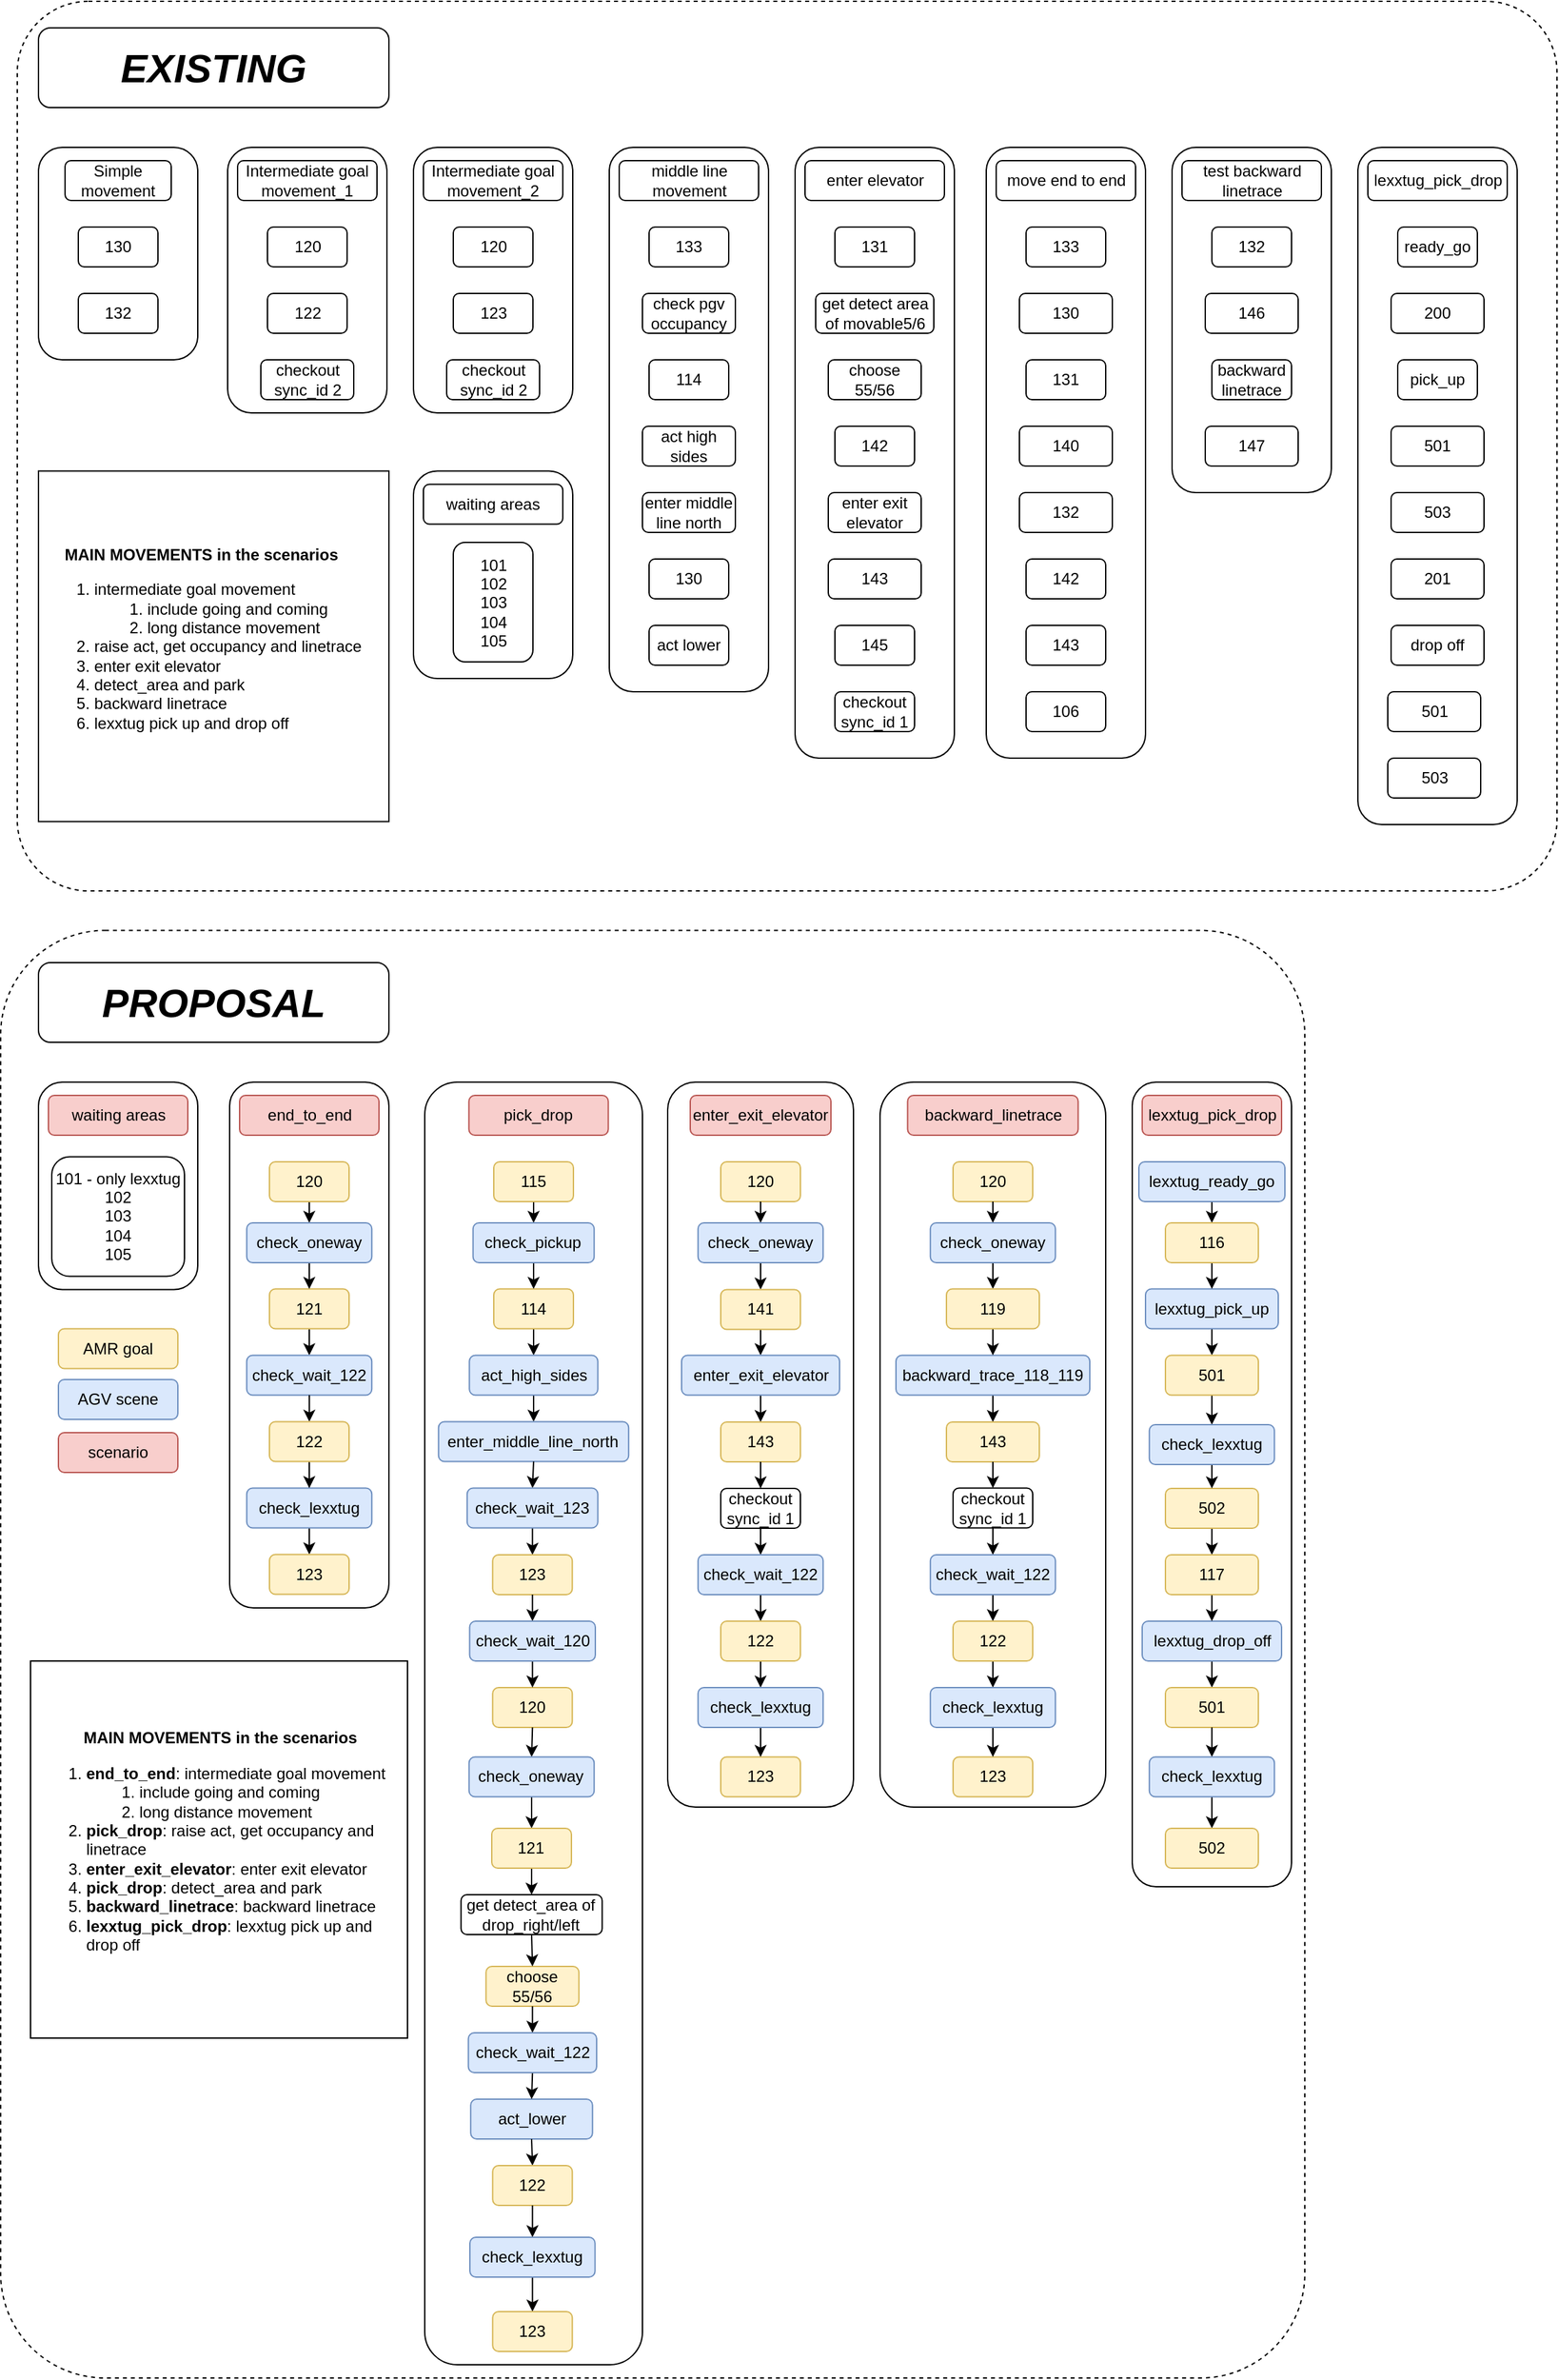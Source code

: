 <mxfile version="24.4.8" type="github">
  <diagram name="Page-1" id="5bSXYN2U-99hKogTW9Im">
    <mxGraphModel dx="1232" dy="1864" grid="1" gridSize="10" guides="1" tooltips="1" connect="1" arrows="1" fold="1" page="1" pageScale="1" pageWidth="850" pageHeight="1100" math="0" shadow="0">
      <root>
        <mxCell id="0" />
        <mxCell id="1" parent="0" />
        <mxCell id="Y1CMa8lW1xbxOv6bXZh0-143" value="" style="rounded=1;whiteSpace=wrap;html=1;arcSize=8;fillColor=none;dashed=1;" parent="1" vertex="1">
          <mxGeometry x="-2.5" y="629.75" width="982.5" height="1090.25" as="geometry" />
        </mxCell>
        <mxCell id="Y1CMa8lW1xbxOv6bXZh0-142" value="" style="rounded=1;whiteSpace=wrap;html=1;arcSize=8;fillColor=none;dashed=1;" parent="1" vertex="1">
          <mxGeometry x="10" y="-70" width="1160" height="670" as="geometry" />
        </mxCell>
        <mxCell id="Y1CMa8lW1xbxOv6bXZh0-1" value="" style="rounded=1;whiteSpace=wrap;html=1;" parent="1" vertex="1">
          <mxGeometry x="26" y="40" width="120" height="160" as="geometry" />
        </mxCell>
        <mxCell id="Y1CMa8lW1xbxOv6bXZh0-2" value="130" style="rounded=1;whiteSpace=wrap;html=1;" parent="1" vertex="1">
          <mxGeometry x="56" y="100" width="60" height="30" as="geometry" />
        </mxCell>
        <mxCell id="Y1CMa8lW1xbxOv6bXZh0-3" value="Simple movement" style="rounded=1;whiteSpace=wrap;html=1;" parent="1" vertex="1">
          <mxGeometry x="46" y="50" width="80" height="30" as="geometry" />
        </mxCell>
        <mxCell id="Y1CMa8lW1xbxOv6bXZh0-4" value="132" style="rounded=1;whiteSpace=wrap;html=1;" parent="1" vertex="1">
          <mxGeometry x="56" y="150" width="60" height="30" as="geometry" />
        </mxCell>
        <mxCell id="Y1CMa8lW1xbxOv6bXZh0-5" value="" style="rounded=1;whiteSpace=wrap;html=1;" parent="1" vertex="1">
          <mxGeometry x="168.5" y="40" width="120" height="200" as="geometry" />
        </mxCell>
        <mxCell id="Y1CMa8lW1xbxOv6bXZh0-6" value="120" style="rounded=1;whiteSpace=wrap;html=1;" parent="1" vertex="1">
          <mxGeometry x="198.5" y="100" width="60" height="30" as="geometry" />
        </mxCell>
        <mxCell id="Y1CMa8lW1xbxOv6bXZh0-7" value="Intermediate goal movement_1" style="rounded=1;whiteSpace=wrap;html=1;" parent="1" vertex="1">
          <mxGeometry x="176" y="50" width="105" height="30" as="geometry" />
        </mxCell>
        <mxCell id="Y1CMa8lW1xbxOv6bXZh0-8" value="122" style="rounded=1;whiteSpace=wrap;html=1;" parent="1" vertex="1">
          <mxGeometry x="198.5" y="150" width="60" height="30" as="geometry" />
        </mxCell>
        <mxCell id="Y1CMa8lW1xbxOv6bXZh0-9" value="checkout sync_id 2" style="rounded=1;whiteSpace=wrap;html=1;" parent="1" vertex="1">
          <mxGeometry x="193.5" y="200" width="70" height="30" as="geometry" />
        </mxCell>
        <mxCell id="Y1CMa8lW1xbxOv6bXZh0-19" value="" style="rounded=1;whiteSpace=wrap;html=1;" parent="1" vertex="1">
          <mxGeometry x="308.5" y="40" width="120" height="200" as="geometry" />
        </mxCell>
        <mxCell id="Y1CMa8lW1xbxOv6bXZh0-20" value="120" style="rounded=1;whiteSpace=wrap;html=1;" parent="1" vertex="1">
          <mxGeometry x="338.5" y="100" width="60" height="30" as="geometry" />
        </mxCell>
        <mxCell id="Y1CMa8lW1xbxOv6bXZh0-21" value="Intermediate goal movement_2" style="rounded=1;whiteSpace=wrap;html=1;" parent="1" vertex="1">
          <mxGeometry x="316" y="50" width="105" height="30" as="geometry" />
        </mxCell>
        <mxCell id="Y1CMa8lW1xbxOv6bXZh0-22" value="123" style="rounded=1;whiteSpace=wrap;html=1;" parent="1" vertex="1">
          <mxGeometry x="338.5" y="150" width="60" height="30" as="geometry" />
        </mxCell>
        <mxCell id="Y1CMa8lW1xbxOv6bXZh0-23" value="checkout sync_id 2" style="rounded=1;whiteSpace=wrap;html=1;" parent="1" vertex="1">
          <mxGeometry x="333.5" y="200" width="70" height="30" as="geometry" />
        </mxCell>
        <mxCell id="Y1CMa8lW1xbxOv6bXZh0-24" value="" style="rounded=1;whiteSpace=wrap;html=1;" parent="1" vertex="1">
          <mxGeometry x="456" y="40" width="120" height="410" as="geometry" />
        </mxCell>
        <mxCell id="Y1CMa8lW1xbxOv6bXZh0-25" value="133" style="rounded=1;whiteSpace=wrap;html=1;" parent="1" vertex="1">
          <mxGeometry x="486" y="100" width="60" height="30" as="geometry" />
        </mxCell>
        <mxCell id="Y1CMa8lW1xbxOv6bXZh0-26" value="middle line movement" style="rounded=1;whiteSpace=wrap;html=1;" parent="1" vertex="1">
          <mxGeometry x="463.5" y="50" width="105" height="30" as="geometry" />
        </mxCell>
        <mxCell id="Y1CMa8lW1xbxOv6bXZh0-27" value="114" style="rounded=1;whiteSpace=wrap;html=1;" parent="1" vertex="1">
          <mxGeometry x="486" y="200" width="60" height="30" as="geometry" />
        </mxCell>
        <mxCell id="Y1CMa8lW1xbxOv6bXZh0-28" value="check pgv occupancy" style="rounded=1;whiteSpace=wrap;html=1;" parent="1" vertex="1">
          <mxGeometry x="481" y="150" width="70" height="30" as="geometry" />
        </mxCell>
        <mxCell id="Y1CMa8lW1xbxOv6bXZh0-29" value="act high sides" style="rounded=1;whiteSpace=wrap;html=1;" parent="1" vertex="1">
          <mxGeometry x="481" y="250" width="70" height="30" as="geometry" />
        </mxCell>
        <mxCell id="Y1CMa8lW1xbxOv6bXZh0-30" value="130" style="rounded=1;whiteSpace=wrap;html=1;" parent="1" vertex="1">
          <mxGeometry x="486" y="350" width="60" height="30" as="geometry" />
        </mxCell>
        <mxCell id="Y1CMa8lW1xbxOv6bXZh0-31" value="enter middle line north" style="rounded=1;whiteSpace=wrap;html=1;" parent="1" vertex="1">
          <mxGeometry x="481" y="300" width="70" height="30" as="geometry" />
        </mxCell>
        <mxCell id="Y1CMa8lW1xbxOv6bXZh0-32" value="act lower" style="rounded=1;whiteSpace=wrap;html=1;" parent="1" vertex="1">
          <mxGeometry x="486" y="400" width="60" height="30" as="geometry" />
        </mxCell>
        <mxCell id="Y1CMa8lW1xbxOv6bXZh0-33" value="" style="rounded=1;whiteSpace=wrap;html=1;" parent="1" vertex="1">
          <mxGeometry x="596" y="40" width="120" height="460" as="geometry" />
        </mxCell>
        <mxCell id="Y1CMa8lW1xbxOv6bXZh0-34" value="131" style="rounded=1;whiteSpace=wrap;html=1;" parent="1" vertex="1">
          <mxGeometry x="626" y="100" width="60" height="30" as="geometry" />
        </mxCell>
        <mxCell id="Y1CMa8lW1xbxOv6bXZh0-35" value="enter elevator" style="rounded=1;whiteSpace=wrap;html=1;" parent="1" vertex="1">
          <mxGeometry x="603.5" y="50" width="105" height="30" as="geometry" />
        </mxCell>
        <mxCell id="Y1CMa8lW1xbxOv6bXZh0-36" value="142" style="rounded=1;whiteSpace=wrap;html=1;" parent="1" vertex="1">
          <mxGeometry x="626" y="250" width="60" height="30" as="geometry" />
        </mxCell>
        <mxCell id="Y1CMa8lW1xbxOv6bXZh0-38" value="enter exit elevator" style="rounded=1;whiteSpace=wrap;html=1;" parent="1" vertex="1">
          <mxGeometry x="621" y="300" width="70" height="30" as="geometry" />
        </mxCell>
        <mxCell id="Y1CMa8lW1xbxOv6bXZh0-39" value="145" style="rounded=1;whiteSpace=wrap;html=1;" parent="1" vertex="1">
          <mxGeometry x="626" y="400" width="60" height="30" as="geometry" />
        </mxCell>
        <mxCell id="Y1CMa8lW1xbxOv6bXZh0-40" value="143" style="rounded=1;whiteSpace=wrap;html=1;" parent="1" vertex="1">
          <mxGeometry x="621" y="350" width="70" height="30" as="geometry" />
        </mxCell>
        <mxCell id="Y1CMa8lW1xbxOv6bXZh0-41" value="checkout&lt;div&gt;sync_id 1&lt;/div&gt;" style="rounded=1;whiteSpace=wrap;html=1;" parent="1" vertex="1">
          <mxGeometry x="626" y="450" width="60" height="30" as="geometry" />
        </mxCell>
        <mxCell id="Y1CMa8lW1xbxOv6bXZh0-47" value="" style="rounded=1;whiteSpace=wrap;html=1;" parent="1" vertex="1">
          <mxGeometry x="740" y="40" width="120" height="460" as="geometry" />
        </mxCell>
        <mxCell id="Y1CMa8lW1xbxOv6bXZh0-48" value="133" style="rounded=1;whiteSpace=wrap;html=1;" parent="1" vertex="1">
          <mxGeometry x="770" y="100" width="60" height="30" as="geometry" />
        </mxCell>
        <mxCell id="Y1CMa8lW1xbxOv6bXZh0-49" value="move end to end" style="rounded=1;whiteSpace=wrap;html=1;" parent="1" vertex="1">
          <mxGeometry x="747.5" y="50" width="105" height="30" as="geometry" />
        </mxCell>
        <mxCell id="Y1CMa8lW1xbxOv6bXZh0-50" value="131" style="rounded=1;whiteSpace=wrap;html=1;" parent="1" vertex="1">
          <mxGeometry x="770" y="200" width="60" height="30" as="geometry" />
        </mxCell>
        <mxCell id="Y1CMa8lW1xbxOv6bXZh0-51" value="130" style="rounded=1;whiteSpace=wrap;html=1;" parent="1" vertex="1">
          <mxGeometry x="765" y="150" width="70" height="30" as="geometry" />
        </mxCell>
        <mxCell id="Y1CMa8lW1xbxOv6bXZh0-52" value="140" style="rounded=1;whiteSpace=wrap;html=1;" parent="1" vertex="1">
          <mxGeometry x="765" y="250" width="70" height="30" as="geometry" />
        </mxCell>
        <mxCell id="Y1CMa8lW1xbxOv6bXZh0-53" value="142" style="rounded=1;whiteSpace=wrap;html=1;" parent="1" vertex="1">
          <mxGeometry x="770" y="350" width="60" height="30" as="geometry" />
        </mxCell>
        <mxCell id="Y1CMa8lW1xbxOv6bXZh0-54" value="132" style="rounded=1;whiteSpace=wrap;html=1;" parent="1" vertex="1">
          <mxGeometry x="765" y="300" width="70" height="30" as="geometry" />
        </mxCell>
        <mxCell id="Y1CMa8lW1xbxOv6bXZh0-55" value="143" style="rounded=1;whiteSpace=wrap;html=1;" parent="1" vertex="1">
          <mxGeometry x="770" y="400" width="60" height="30" as="geometry" />
        </mxCell>
        <mxCell id="Y1CMa8lW1xbxOv6bXZh0-56" value="106" style="rounded=1;whiteSpace=wrap;html=1;" parent="1" vertex="1">
          <mxGeometry x="770" y="450" width="60" height="30" as="geometry" />
        </mxCell>
        <mxCell id="Y1CMa8lW1xbxOv6bXZh0-57" value="" style="rounded=1;whiteSpace=wrap;html=1;" parent="1" vertex="1">
          <mxGeometry x="880" y="40" width="120" height="260" as="geometry" />
        </mxCell>
        <mxCell id="Y1CMa8lW1xbxOv6bXZh0-58" value="132" style="rounded=1;whiteSpace=wrap;html=1;" parent="1" vertex="1">
          <mxGeometry x="910" y="100" width="60" height="30" as="geometry" />
        </mxCell>
        <mxCell id="Y1CMa8lW1xbxOv6bXZh0-59" value="test backward linetrace" style="rounded=1;whiteSpace=wrap;html=1;" parent="1" vertex="1">
          <mxGeometry x="887.5" y="50" width="105" height="30" as="geometry" />
        </mxCell>
        <mxCell id="Y1CMa8lW1xbxOv6bXZh0-60" value="backward linetrace" style="rounded=1;whiteSpace=wrap;html=1;" parent="1" vertex="1">
          <mxGeometry x="910" y="200" width="60" height="30" as="geometry" />
        </mxCell>
        <mxCell id="Y1CMa8lW1xbxOv6bXZh0-61" value="146" style="rounded=1;whiteSpace=wrap;html=1;" parent="1" vertex="1">
          <mxGeometry x="905" y="150" width="70" height="30" as="geometry" />
        </mxCell>
        <mxCell id="Y1CMa8lW1xbxOv6bXZh0-62" value="147" style="rounded=1;whiteSpace=wrap;html=1;" parent="1" vertex="1">
          <mxGeometry x="905" y="250" width="70" height="30" as="geometry" />
        </mxCell>
        <mxCell id="Y1CMa8lW1xbxOv6bXZh0-67" value="" style="rounded=1;whiteSpace=wrap;html=1;" parent="1" vertex="1">
          <mxGeometry x="1020" y="40" width="120" height="510" as="geometry" />
        </mxCell>
        <mxCell id="Y1CMa8lW1xbxOv6bXZh0-68" value="ready_go" style="rounded=1;whiteSpace=wrap;html=1;" parent="1" vertex="1">
          <mxGeometry x="1050" y="100" width="60" height="30" as="geometry" />
        </mxCell>
        <mxCell id="Y1CMa8lW1xbxOv6bXZh0-69" value="lexxtug_pick_drop" style="rounded=1;whiteSpace=wrap;html=1;" parent="1" vertex="1">
          <mxGeometry x="1027.5" y="50" width="105" height="30" as="geometry" />
        </mxCell>
        <mxCell id="Y1CMa8lW1xbxOv6bXZh0-70" value="pick_up" style="rounded=1;whiteSpace=wrap;html=1;" parent="1" vertex="1">
          <mxGeometry x="1050" y="200" width="60" height="30" as="geometry" />
        </mxCell>
        <mxCell id="Y1CMa8lW1xbxOv6bXZh0-71" value="200" style="rounded=1;whiteSpace=wrap;html=1;" parent="1" vertex="1">
          <mxGeometry x="1045" y="150" width="70" height="30" as="geometry" />
        </mxCell>
        <mxCell id="Y1CMa8lW1xbxOv6bXZh0-72" value="501" style="rounded=1;whiteSpace=wrap;html=1;" parent="1" vertex="1">
          <mxGeometry x="1045" y="250" width="70" height="30" as="geometry" />
        </mxCell>
        <mxCell id="Y1CMa8lW1xbxOv6bXZh0-73" value="503" style="rounded=1;whiteSpace=wrap;html=1;" parent="1" vertex="1">
          <mxGeometry x="1045" y="300" width="70" height="30" as="geometry" />
        </mxCell>
        <mxCell id="Y1CMa8lW1xbxOv6bXZh0-74" value="drop off" style="rounded=1;whiteSpace=wrap;html=1;" parent="1" vertex="1">
          <mxGeometry x="1045" y="400" width="70" height="30" as="geometry" />
        </mxCell>
        <mxCell id="Y1CMa8lW1xbxOv6bXZh0-75" value="501" style="rounded=1;whiteSpace=wrap;html=1;" parent="1" vertex="1">
          <mxGeometry x="1042.5" y="450" width="70" height="30" as="geometry" />
        </mxCell>
        <mxCell id="Y1CMa8lW1xbxOv6bXZh0-76" value="201" style="rounded=1;whiteSpace=wrap;html=1;" parent="1" vertex="1">
          <mxGeometry x="1045" y="350" width="70" height="30" as="geometry" />
        </mxCell>
        <mxCell id="Y1CMa8lW1xbxOv6bXZh0-77" value="503" style="rounded=1;whiteSpace=wrap;html=1;" parent="1" vertex="1">
          <mxGeometry x="1042.5" y="500" width="70" height="30" as="geometry" />
        </mxCell>
        <mxCell id="Y1CMa8lW1xbxOv6bXZh0-78" value="&lt;div style=&quot;text-align: center;&quot;&gt;&lt;b&gt;MAIN MOVEMENTS in the scenarios&lt;/b&gt;&lt;/div&gt;&lt;ol&gt;&lt;li&gt;intermediate goal movement&lt;/li&gt;&lt;ol&gt;&lt;li&gt;include going and coming&lt;/li&gt;&lt;li&gt;long distance movement&lt;/li&gt;&lt;/ol&gt;&lt;li&gt;raise act, get occupancy and linetrace&lt;/li&gt;&lt;li&gt;enter exit elevator&lt;/li&gt;&lt;li&gt;detect_area and park&lt;/li&gt;&lt;li&gt;backward linetrace&lt;/li&gt;&lt;li&gt;lexxtug pick up and drop off&lt;/li&gt;&lt;/ol&gt;" style="whiteSpace=wrap;html=1;aspect=fixed;align=left;" parent="1" vertex="1">
          <mxGeometry x="26" y="283.75" width="264" height="264" as="geometry" />
        </mxCell>
        <mxCell id="Y1CMa8lW1xbxOv6bXZh0-83" value="" style="rounded=1;whiteSpace=wrap;html=1;" parent="1" vertex="1">
          <mxGeometry x="170" y="744" width="120" height="396" as="geometry" />
        </mxCell>
        <mxCell id="CmdeKac-b-EZAwpPMAO4-1" style="edgeStyle=orthogonalEdgeStyle;rounded=0;orthogonalLoop=1;jettySize=auto;html=1;exitX=0.5;exitY=1;exitDx=0;exitDy=0;entryX=0.5;entryY=0;entryDx=0;entryDy=0;" parent="1" source="pVDv0Yjla1bkmVrioMCf-3" target="Y1CMa8lW1xbxOv6bXZh0-86" edge="1">
          <mxGeometry relative="1" as="geometry" />
        </mxCell>
        <mxCell id="pVDv0Yjla1bkmVrioMCf-71" style="edgeStyle=orthogonalEdgeStyle;rounded=0;orthogonalLoop=1;jettySize=auto;html=1;exitX=0.5;exitY=1;exitDx=0;exitDy=0;entryX=0.5;entryY=0;entryDx=0;entryDy=0;" edge="1" parent="1" source="Y1CMa8lW1xbxOv6bXZh0-84" target="pVDv0Yjla1bkmVrioMCf-24">
          <mxGeometry relative="1" as="geometry" />
        </mxCell>
        <mxCell id="Y1CMa8lW1xbxOv6bXZh0-84" value="120" style="rounded=1;whiteSpace=wrap;html=1;fillColor=#fff2cc;strokeColor=#d6b656;" parent="1" vertex="1">
          <mxGeometry x="200" y="804" width="60" height="30" as="geometry" />
        </mxCell>
        <mxCell id="Y1CMa8lW1xbxOv6bXZh0-85" value="end_to_end" style="rounded=1;whiteSpace=wrap;html=1;fillColor=#f8cecc;strokeColor=#b85450;" parent="1" vertex="1">
          <mxGeometry x="177.5" y="754" width="105" height="30" as="geometry" />
        </mxCell>
        <mxCell id="Y1CMa8lW1xbxOv6bXZh0-86" value="123" style="rounded=1;whiteSpace=wrap;html=1;fillColor=#fff2cc;strokeColor=#d6b656;" parent="1" vertex="1">
          <mxGeometry x="200.01" y="1099.75" width="60" height="30" as="geometry" />
        </mxCell>
        <mxCell id="Y1CMa8lW1xbxOv6bXZh0-93" value="" style="rounded=1;whiteSpace=wrap;html=1;" parent="1" vertex="1">
          <mxGeometry x="317" y="744" width="164" height="966" as="geometry" />
        </mxCell>
        <mxCell id="CmdeKac-b-EZAwpPMAO4-3" style="edgeStyle=orthogonalEdgeStyle;rounded=0;orthogonalLoop=1;jettySize=auto;html=1;exitX=0.5;exitY=1;exitDx=0;exitDy=0;entryX=0.5;entryY=0;entryDx=0;entryDy=0;" parent="1" source="Y1CMa8lW1xbxOv6bXZh0-94" target="Y1CMa8lW1xbxOv6bXZh0-97" edge="1">
          <mxGeometry relative="1" as="geometry" />
        </mxCell>
        <mxCell id="Y1CMa8lW1xbxOv6bXZh0-94" value="115" style="rounded=1;whiteSpace=wrap;html=1;fillColor=#fff2cc;strokeColor=#d6b656;" parent="1" vertex="1">
          <mxGeometry x="369" y="804" width="60" height="30" as="geometry" />
        </mxCell>
        <mxCell id="Y1CMa8lW1xbxOv6bXZh0-95" value="pick_drop" style="rounded=1;whiteSpace=wrap;html=1;fillColor=#f8cecc;strokeColor=#b85450;" parent="1" vertex="1">
          <mxGeometry x="350.26" y="754" width="105" height="30" as="geometry" />
        </mxCell>
        <mxCell id="CmdeKac-b-EZAwpPMAO4-5" style="edgeStyle=orthogonalEdgeStyle;rounded=0;orthogonalLoop=1;jettySize=auto;html=1;exitX=0.5;exitY=1;exitDx=0;exitDy=0;entryX=0.5;entryY=0;entryDx=0;entryDy=0;" parent="1" source="Y1CMa8lW1xbxOv6bXZh0-96" target="Y1CMa8lW1xbxOv6bXZh0-98" edge="1">
          <mxGeometry relative="1" as="geometry" />
        </mxCell>
        <mxCell id="Y1CMa8lW1xbxOv6bXZh0-96" value="114" style="rounded=1;whiteSpace=wrap;html=1;fillColor=#fff2cc;strokeColor=#d6b656;" parent="1" vertex="1">
          <mxGeometry x="369" y="899.75" width="60" height="30" as="geometry" />
        </mxCell>
        <mxCell id="CmdeKac-b-EZAwpPMAO4-4" style="edgeStyle=orthogonalEdgeStyle;rounded=0;orthogonalLoop=1;jettySize=auto;html=1;exitX=0.5;exitY=1;exitDx=0;exitDy=0;entryX=0.5;entryY=0;entryDx=0;entryDy=0;" parent="1" source="Y1CMa8lW1xbxOv6bXZh0-97" target="Y1CMa8lW1xbxOv6bXZh0-96" edge="1">
          <mxGeometry relative="1" as="geometry" />
        </mxCell>
        <mxCell id="Y1CMa8lW1xbxOv6bXZh0-97" value="check_pickup" style="rounded=1;whiteSpace=wrap;html=1;fillColor=#dae8fc;strokeColor=#6c8ebf;" parent="1" vertex="1">
          <mxGeometry x="353.37" y="850" width="91.25" height="30" as="geometry" />
        </mxCell>
        <mxCell id="CmdeKac-b-EZAwpPMAO4-6" style="edgeStyle=orthogonalEdgeStyle;rounded=0;orthogonalLoop=1;jettySize=auto;html=1;exitX=0.5;exitY=1;exitDx=0;exitDy=0;entryX=0.5;entryY=0;entryDx=0;entryDy=0;" parent="1" source="Y1CMa8lW1xbxOv6bXZh0-98" target="Y1CMa8lW1xbxOv6bXZh0-100" edge="1">
          <mxGeometry relative="1" as="geometry" />
        </mxCell>
        <mxCell id="Y1CMa8lW1xbxOv6bXZh0-98" value="act_high_sides" style="rounded=1;whiteSpace=wrap;html=1;fillColor=#dae8fc;strokeColor=#6c8ebf;" parent="1" vertex="1">
          <mxGeometry x="350.62" y="949.75" width="96.75" height="30" as="geometry" />
        </mxCell>
        <mxCell id="CmdeKac-b-EZAwpPMAO4-8" style="edgeStyle=orthogonalEdgeStyle;rounded=0;orthogonalLoop=1;jettySize=auto;html=1;exitX=0.5;exitY=1;exitDx=0;exitDy=0;entryX=0.5;entryY=0;entryDx=0;entryDy=0;" parent="1" source="pVDv0Yjla1bkmVrioMCf-27" target="Y1CMa8lW1xbxOv6bXZh0-162" edge="1">
          <mxGeometry relative="1" as="geometry" />
        </mxCell>
        <mxCell id="Y1CMa8lW1xbxOv6bXZh0-99" value="120" style="rounded=1;whiteSpace=wrap;html=1;fillColor=#fff2cc;strokeColor=#d6b656;" parent="1" vertex="1">
          <mxGeometry x="368.15" y="1200" width="60" height="30" as="geometry" />
        </mxCell>
        <mxCell id="CmdeKac-b-EZAwpPMAO4-7" style="edgeStyle=orthogonalEdgeStyle;rounded=0;orthogonalLoop=1;jettySize=auto;html=1;exitX=0.5;exitY=1;exitDx=0;exitDy=0;entryX=0.5;entryY=0;entryDx=0;entryDy=0;" parent="1" source="pVDv0Yjla1bkmVrioMCf-60" target="Y1CMa8lW1xbxOv6bXZh0-99" edge="1">
          <mxGeometry relative="1" as="geometry" />
        </mxCell>
        <mxCell id="Y1CMa8lW1xbxOv6bXZh0-100" value="enter_middle_line_north" style="rounded=1;whiteSpace=wrap;html=1;fillColor=#dae8fc;strokeColor=#6c8ebf;" parent="1" vertex="1">
          <mxGeometry x="327.37" y="999.75" width="143.25" height="30" as="geometry" />
        </mxCell>
        <mxCell id="CmdeKac-b-EZAwpPMAO4-12" style="edgeStyle=orthogonalEdgeStyle;rounded=0;orthogonalLoop=1;jettySize=auto;html=1;exitX=0.5;exitY=1;exitDx=0;exitDy=0;entryX=0.5;entryY=0;entryDx=0;entryDy=0;" parent="1" source="pVDv0Yjla1bkmVrioMCf-18" target="Y1CMa8lW1xbxOv6bXZh0-158" edge="1">
          <mxGeometry relative="1" as="geometry">
            <mxPoint x="406.51" y="1707.75" as="targetPoint" />
          </mxGeometry>
        </mxCell>
        <mxCell id="Y1CMa8lW1xbxOv6bXZh0-101" value="act_lower" style="rounded=1;whiteSpace=wrap;html=1;fillColor=#dae8fc;strokeColor=#6c8ebf;" parent="1" vertex="1">
          <mxGeometry x="351.62" y="1510" width="91.75" height="30" as="geometry" />
        </mxCell>
        <mxCell id="Y1CMa8lW1xbxOv6bXZh0-102" value="" style="rounded=1;whiteSpace=wrap;html=1;" parent="1" vertex="1">
          <mxGeometry x="500" y="744" width="140" height="546" as="geometry" />
        </mxCell>
        <mxCell id="CmdeKac-b-EZAwpPMAO4-17" style="edgeStyle=orthogonalEdgeStyle;rounded=0;orthogonalLoop=1;jettySize=auto;html=1;exitX=0.5;exitY=1;exitDx=0;exitDy=0;entryX=0.5;entryY=0;entryDx=0;entryDy=0;" parent="1" source="pVDv0Yjla1bkmVrioMCf-30" target="Y1CMa8lW1xbxOv6bXZh0-105" edge="1">
          <mxGeometry relative="1" as="geometry" />
        </mxCell>
        <mxCell id="Y1CMa8lW1xbxOv6bXZh0-103" value="120" style="rounded=1;whiteSpace=wrap;html=1;fillColor=#fff2cc;strokeColor=#d6b656;" parent="1" vertex="1">
          <mxGeometry x="540" y="804" width="60" height="30" as="geometry" />
        </mxCell>
        <mxCell id="Y1CMa8lW1xbxOv6bXZh0-104" value="enter_exit_elevator" style="rounded=1;whiteSpace=wrap;html=1;fillColor=#f8cecc;strokeColor=#b85450;" parent="1" vertex="1">
          <mxGeometry x="517" y="754" width="106" height="30" as="geometry" />
        </mxCell>
        <mxCell id="CmdeKac-b-EZAwpPMAO4-18" style="edgeStyle=orthogonalEdgeStyle;rounded=0;orthogonalLoop=1;jettySize=auto;html=1;exitX=0.5;exitY=1;exitDx=0;exitDy=0;entryX=0.5;entryY=0;entryDx=0;entryDy=0;" parent="1" source="Y1CMa8lW1xbxOv6bXZh0-105" target="21O02UXEpnsijsmawnHE-1" edge="1">
          <mxGeometry relative="1" as="geometry">
            <mxPoint x="576" y="960" as="targetPoint" />
          </mxGeometry>
        </mxCell>
        <mxCell id="Y1CMa8lW1xbxOv6bXZh0-105" value="141" style="rounded=1;whiteSpace=wrap;html=1;fillColor=#fff2cc;strokeColor=#d6b656;" parent="1" vertex="1">
          <mxGeometry x="540" y="900.25" width="60" height="30" as="geometry" />
        </mxCell>
        <mxCell id="CmdeKac-b-EZAwpPMAO4-20" style="edgeStyle=orthogonalEdgeStyle;rounded=0;orthogonalLoop=1;jettySize=auto;html=1;exitX=0.5;exitY=1;exitDx=0;exitDy=0;entryX=0.5;entryY=0;entryDx=0;entryDy=0;" parent="1" source="21O02UXEpnsijsmawnHE-1" target="Y1CMa8lW1xbxOv6bXZh0-108" edge="1">
          <mxGeometry relative="1" as="geometry">
            <mxPoint x="571" y="1054" as="sourcePoint" />
          </mxGeometry>
        </mxCell>
        <mxCell id="CmdeKac-b-EZAwpPMAO4-21" style="edgeStyle=orthogonalEdgeStyle;rounded=0;orthogonalLoop=1;jettySize=auto;html=1;exitX=0.5;exitY=1;exitDx=0;exitDy=0;entryX=0.5;entryY=0;entryDx=0;entryDy=0;" parent="1" source="Y1CMa8lW1xbxOv6bXZh0-110" target="pVDv0Yjla1bkmVrioMCf-32" edge="1">
          <mxGeometry relative="1" as="geometry" />
        </mxCell>
        <mxCell id="Y1CMa8lW1xbxOv6bXZh0-108" value="143" style="rounded=1;whiteSpace=wrap;html=1;fillColor=#fff2cc;strokeColor=#d6b656;" parent="1" vertex="1">
          <mxGeometry x="540.01" y="1000" width="60" height="30" as="geometry" />
        </mxCell>
        <mxCell id="CmdeKac-b-EZAwpPMAO4-11" style="edgeStyle=orthogonalEdgeStyle;rounded=0;orthogonalLoop=1;jettySize=auto;html=1;exitX=0.5;exitY=1;exitDx=0;exitDy=0;entryX=0.5;entryY=0;entryDx=0;entryDy=0;" parent="1" source="pVDv0Yjla1bkmVrioMCf-15" target="Y1CMa8lW1xbxOv6bXZh0-101" edge="1">
          <mxGeometry relative="1" as="geometry" />
        </mxCell>
        <mxCell id="Y1CMa8lW1xbxOv6bXZh0-109" value="choose 55/56" style="rounded=1;whiteSpace=wrap;html=1;fillColor=#fff2cc;strokeColor=#d6b656;" parent="1" vertex="1">
          <mxGeometry x="363.15" y="1410" width="70" height="30" as="geometry" />
        </mxCell>
        <mxCell id="Y1CMa8lW1xbxOv6bXZh0-121" value="" style="rounded=1;whiteSpace=wrap;html=1;" parent="1" vertex="1">
          <mxGeometry x="660" y="744" width="170" height="546" as="geometry" />
        </mxCell>
        <mxCell id="CmdeKac-b-EZAwpPMAO4-24" style="edgeStyle=orthogonalEdgeStyle;rounded=0;orthogonalLoop=1;jettySize=auto;html=1;exitX=0.5;exitY=1;exitDx=0;exitDy=0;entryX=0.5;entryY=0;entryDx=0;entryDy=0;" parent="1" source="pVDv0Yjla1bkmVrioMCf-40" target="Y1CMa8lW1xbxOv6bXZh0-125" edge="1">
          <mxGeometry relative="1" as="geometry" />
        </mxCell>
        <mxCell id="Y1CMa8lW1xbxOv6bXZh0-122" value="120" style="rounded=1;whiteSpace=wrap;html=1;fillColor=#fff2cc;strokeColor=#d6b656;" parent="1" vertex="1">
          <mxGeometry x="715" y="804" width="60" height="30" as="geometry" />
        </mxCell>
        <mxCell id="Y1CMa8lW1xbxOv6bXZh0-123" value="backward_linetrace" style="rounded=1;whiteSpace=wrap;html=1;fillColor=#f8cecc;strokeColor=#b85450;" parent="1" vertex="1">
          <mxGeometry x="680.75" y="754" width="128.5" height="30" as="geometry" />
        </mxCell>
        <mxCell id="CmdeKac-b-EZAwpPMAO4-27" style="edgeStyle=orthogonalEdgeStyle;rounded=0;orthogonalLoop=1;jettySize=auto;html=1;exitX=0.5;exitY=1;exitDx=0;exitDy=0;entryX=0.5;entryY=0;entryDx=0;entryDy=0;" parent="1" source="Y1CMa8lW1xbxOv6bXZh0-124" target="Y1CMa8lW1xbxOv6bXZh0-126" edge="1">
          <mxGeometry relative="1" as="geometry" />
        </mxCell>
        <mxCell id="Y1CMa8lW1xbxOv6bXZh0-124" value="backward_trace_118_119" style="rounded=1;whiteSpace=wrap;html=1;fillColor=#dae8fc;strokeColor=#6c8ebf;" parent="1" vertex="1">
          <mxGeometry x="672" y="949.75" width="146" height="30" as="geometry" />
        </mxCell>
        <mxCell id="CmdeKac-b-EZAwpPMAO4-25" style="edgeStyle=orthogonalEdgeStyle;rounded=0;orthogonalLoop=1;jettySize=auto;html=1;exitX=0.5;exitY=1;exitDx=0;exitDy=0;entryX=0.5;entryY=0;entryDx=0;entryDy=0;" parent="1" source="Y1CMa8lW1xbxOv6bXZh0-125" target="Y1CMa8lW1xbxOv6bXZh0-124" edge="1">
          <mxGeometry relative="1" as="geometry">
            <mxPoint x="746.63" y="960" as="targetPoint" />
          </mxGeometry>
        </mxCell>
        <mxCell id="Y1CMa8lW1xbxOv6bXZh0-125" value="119" style="rounded=1;whiteSpace=wrap;html=1;fillColor=#fff2cc;strokeColor=#d6b656;" parent="1" vertex="1">
          <mxGeometry x="710.01" y="899.75" width="70" height="30" as="geometry" />
        </mxCell>
        <mxCell id="Y1CMa8lW1xbxOv6bXZh0-126" value="143" style="rounded=1;whiteSpace=wrap;html=1;fillColor=#fff2cc;strokeColor=#d6b656;" parent="1" vertex="1">
          <mxGeometry x="710" y="1000" width="70" height="30" as="geometry" />
        </mxCell>
        <mxCell id="Y1CMa8lW1xbxOv6bXZh0-127" value="" style="rounded=1;whiteSpace=wrap;html=1;" parent="1" vertex="1">
          <mxGeometry x="850" y="744" width="120" height="606" as="geometry" />
        </mxCell>
        <mxCell id="CmdeKac-b-EZAwpPMAO4-32" style="edgeStyle=orthogonalEdgeStyle;rounded=0;orthogonalLoop=1;jettySize=auto;html=1;exitX=0.5;exitY=1;exitDx=0;exitDy=0;entryX=0.5;entryY=0;entryDx=0;entryDy=0;" parent="1" source="Y1CMa8lW1xbxOv6bXZh0-128" target="Y1CMa8lW1xbxOv6bXZh0-131" edge="1">
          <mxGeometry relative="1" as="geometry" />
        </mxCell>
        <mxCell id="Y1CMa8lW1xbxOv6bXZh0-128" value="lexxtug_ready_go" style="rounded=1;whiteSpace=wrap;html=1;fillColor=#dae8fc;strokeColor=#6c8ebf;" parent="1" vertex="1">
          <mxGeometry x="855" y="804" width="110" height="30" as="geometry" />
        </mxCell>
        <mxCell id="Y1CMa8lW1xbxOv6bXZh0-129" value="lexxtug_pick_drop" style="rounded=1;whiteSpace=wrap;html=1;fillColor=#f8cecc;strokeColor=#b85450;" parent="1" vertex="1">
          <mxGeometry x="857.5" y="754" width="105" height="30" as="geometry" />
        </mxCell>
        <mxCell id="pVDv0Yjla1bkmVrioMCf-66" style="edgeStyle=orthogonalEdgeStyle;rounded=0;orthogonalLoop=1;jettySize=auto;html=1;exitX=0.5;exitY=1;exitDx=0;exitDy=0;entryX=0.5;entryY=0;entryDx=0;entryDy=0;" edge="1" parent="1" source="Y1CMa8lW1xbxOv6bXZh0-130" target="Y1CMa8lW1xbxOv6bXZh0-132">
          <mxGeometry relative="1" as="geometry" />
        </mxCell>
        <mxCell id="Y1CMa8lW1xbxOv6bXZh0-130" value="lexxtug_pick_up" style="rounded=1;whiteSpace=wrap;html=1;fillColor=#dae8fc;strokeColor=#6c8ebf;" parent="1" vertex="1">
          <mxGeometry x="860" y="899.75" width="100" height="30" as="geometry" />
        </mxCell>
        <mxCell id="CmdeKac-b-EZAwpPMAO4-33" style="edgeStyle=orthogonalEdgeStyle;rounded=0;orthogonalLoop=1;jettySize=auto;html=1;exitX=0.5;exitY=1;exitDx=0;exitDy=0;entryX=0.5;entryY=0;entryDx=0;entryDy=0;" parent="1" source="Y1CMa8lW1xbxOv6bXZh0-131" target="Y1CMa8lW1xbxOv6bXZh0-130" edge="1">
          <mxGeometry relative="1" as="geometry" />
        </mxCell>
        <mxCell id="Y1CMa8lW1xbxOv6bXZh0-131" value="116" style="rounded=1;whiteSpace=wrap;html=1;fillColor=#fff2cc;strokeColor=#d6b656;" parent="1" vertex="1">
          <mxGeometry x="875" y="850" width="70" height="30" as="geometry" />
        </mxCell>
        <mxCell id="pVDv0Yjla1bkmVrioMCf-67" style="edgeStyle=orthogonalEdgeStyle;rounded=0;orthogonalLoop=1;jettySize=auto;html=1;exitX=0.5;exitY=1;exitDx=0;exitDy=0;entryX=0.5;entryY=0;entryDx=0;entryDy=0;" edge="1" parent="1" source="Y1CMa8lW1xbxOv6bXZh0-132" target="pVDv0Yjla1bkmVrioMCf-62">
          <mxGeometry relative="1" as="geometry" />
        </mxCell>
        <mxCell id="Y1CMa8lW1xbxOv6bXZh0-132" value="501" style="rounded=1;whiteSpace=wrap;html=1;fillColor=#fff2cc;strokeColor=#d6b656;" parent="1" vertex="1">
          <mxGeometry x="875" y="949.75" width="70" height="30" as="geometry" />
        </mxCell>
        <mxCell id="CmdeKac-b-EZAwpPMAO4-36" style="edgeStyle=orthogonalEdgeStyle;rounded=0;orthogonalLoop=1;jettySize=auto;html=1;exitX=0.5;exitY=1;exitDx=0;exitDy=0;entryX=0.5;entryY=0;entryDx=0;entryDy=0;" parent="1" source="Y1CMa8lW1xbxOv6bXZh0-133" target="Y1CMa8lW1xbxOv6bXZh0-136" edge="1">
          <mxGeometry relative="1" as="geometry" />
        </mxCell>
        <mxCell id="Y1CMa8lW1xbxOv6bXZh0-133" value="502" style="rounded=1;whiteSpace=wrap;html=1;fillColor=#fff2cc;strokeColor=#d6b656;" parent="1" vertex="1">
          <mxGeometry x="875" y="1050" width="70" height="30" as="geometry" />
        </mxCell>
        <mxCell id="pVDv0Yjla1bkmVrioMCf-69" style="edgeStyle=orthogonalEdgeStyle;rounded=0;orthogonalLoop=1;jettySize=auto;html=1;exitX=0.5;exitY=1;exitDx=0;exitDy=0;entryX=0.5;entryY=0;entryDx=0;entryDy=0;" edge="1" parent="1" source="Y1CMa8lW1xbxOv6bXZh0-134" target="Y1CMa8lW1xbxOv6bXZh0-135">
          <mxGeometry relative="1" as="geometry" />
        </mxCell>
        <mxCell id="Y1CMa8lW1xbxOv6bXZh0-134" value="lexxtug_drop_off" style="rounded=1;whiteSpace=wrap;html=1;fillColor=#dae8fc;strokeColor=#6c8ebf;" parent="1" vertex="1">
          <mxGeometry x="857.5" y="1150" width="105" height="30" as="geometry" />
        </mxCell>
        <mxCell id="CmdeKac-b-EZAwpPMAO4-39" style="edgeStyle=orthogonalEdgeStyle;rounded=0;orthogonalLoop=1;jettySize=auto;html=1;exitX=0.5;exitY=1;exitDx=0;exitDy=0;entryX=0.5;entryY=0;entryDx=0;entryDy=0;" parent="1" source="pVDv0Yjla1bkmVrioMCf-64" target="Y1CMa8lW1xbxOv6bXZh0-137" edge="1">
          <mxGeometry relative="1" as="geometry" />
        </mxCell>
        <mxCell id="Y1CMa8lW1xbxOv6bXZh0-135" value="501" style="rounded=1;whiteSpace=wrap;html=1;fillColor=#fff2cc;strokeColor=#d6b656;" parent="1" vertex="1">
          <mxGeometry x="875" y="1200" width="70" height="30" as="geometry" />
        </mxCell>
        <mxCell id="CmdeKac-b-EZAwpPMAO4-37" style="edgeStyle=orthogonalEdgeStyle;rounded=0;orthogonalLoop=1;jettySize=auto;html=1;exitX=0.5;exitY=1;exitDx=0;exitDy=0;entryX=0.5;entryY=0;entryDx=0;entryDy=0;" parent="1" source="Y1CMa8lW1xbxOv6bXZh0-136" target="Y1CMa8lW1xbxOv6bXZh0-134" edge="1">
          <mxGeometry relative="1" as="geometry" />
        </mxCell>
        <mxCell id="Y1CMa8lW1xbxOv6bXZh0-136" value="117" style="rounded=1;whiteSpace=wrap;html=1;fillColor=#fff2cc;strokeColor=#d6b656;" parent="1" vertex="1">
          <mxGeometry x="875" y="1100" width="70" height="30" as="geometry" />
        </mxCell>
        <mxCell id="Y1CMa8lW1xbxOv6bXZh0-137" value="502" style="rounded=1;whiteSpace=wrap;html=1;fillColor=#fff2cc;strokeColor=#d6b656;" parent="1" vertex="1">
          <mxGeometry x="875" y="1306" width="70" height="30" as="geometry" />
        </mxCell>
        <mxCell id="Y1CMa8lW1xbxOv6bXZh0-138" value="&lt;div style=&quot;text-align: center;&quot;&gt;&lt;b&gt;MAIN MOVEMENTS in the scenarios&lt;/b&gt;&lt;/div&gt;&lt;ol&gt;&lt;li&gt;&lt;b&gt;end_to_end&lt;/b&gt;: intermediate goal movement&lt;/li&gt;&lt;ol&gt;&lt;li&gt;include going and coming&lt;/li&gt;&lt;li&gt;long distance movement&lt;/li&gt;&lt;/ol&gt;&lt;li&gt;&lt;b&gt;pick_drop&lt;/b&gt;: raise act, get occupancy and linetrace&lt;/li&gt;&lt;li&gt;&lt;b&gt;enter_exit_elevator&lt;/b&gt;: enter exit elevator&lt;/li&gt;&lt;li&gt;&lt;b&gt;pick_drop&lt;/b&gt;: detect_area and park&lt;/li&gt;&lt;li&gt;&lt;b&gt;backward_linetrace&lt;/b&gt;: backward linetrace&lt;/li&gt;&lt;li&gt;&lt;b&gt;lexxtug_pick_drop&lt;/b&gt;: lexxtug pick up and drop off&lt;/li&gt;&lt;/ol&gt;" style="whiteSpace=wrap;html=1;aspect=fixed;align=left;" parent="1" vertex="1">
          <mxGeometry x="20" y="1180" width="284" height="284" as="geometry" />
        </mxCell>
        <mxCell id="Y1CMa8lW1xbxOv6bXZh0-139" value="&lt;b&gt;&lt;i&gt;&lt;font style=&quot;font-size: 30px;&quot;&gt;EXISTING&lt;/font&gt;&lt;/i&gt;&lt;/b&gt;" style="rounded=1;whiteSpace=wrap;html=1;" parent="1" vertex="1">
          <mxGeometry x="26" y="-50" width="264" height="60" as="geometry" />
        </mxCell>
        <mxCell id="Y1CMa8lW1xbxOv6bXZh0-141" value="&lt;b&gt;&lt;i&gt;&lt;font style=&quot;font-size: 30px;&quot;&gt;PROPOSAL&lt;/font&gt;&lt;/i&gt;&lt;/b&gt;" style="rounded=1;whiteSpace=wrap;html=1;" parent="1" vertex="1">
          <mxGeometry x="26" y="654" width="264" height="60" as="geometry" />
        </mxCell>
        <mxCell id="Y1CMa8lW1xbxOv6bXZh0-144" value="" style="rounded=1;whiteSpace=wrap;html=1;" parent="1" vertex="1">
          <mxGeometry x="308.5" y="283.75" width="120" height="156.25" as="geometry" />
        </mxCell>
        <mxCell id="Y1CMa8lW1xbxOv6bXZh0-145" value="waiting areas" style="rounded=1;whiteSpace=wrap;html=1;" parent="1" vertex="1">
          <mxGeometry x="316" y="293.75" width="105" height="30" as="geometry" />
        </mxCell>
        <mxCell id="Y1CMa8lW1xbxOv6bXZh0-146" value="101&lt;div&gt;102&lt;/div&gt;&lt;div&gt;103&lt;/div&gt;&lt;div&gt;104&lt;/div&gt;&lt;div&gt;105&lt;/div&gt;" style="rounded=1;whiteSpace=wrap;html=1;" parent="1" vertex="1">
          <mxGeometry x="338.5" y="337.5" width="60" height="90" as="geometry" />
        </mxCell>
        <mxCell id="Y1CMa8lW1xbxOv6bXZh0-150" value="" style="rounded=1;whiteSpace=wrap;html=1;" parent="1" vertex="1">
          <mxGeometry x="26" y="744" width="120" height="156.25" as="geometry" />
        </mxCell>
        <mxCell id="Y1CMa8lW1xbxOv6bXZh0-151" value="101 - only lexxtug&lt;div&gt;102&lt;/div&gt;&lt;div&gt;103&lt;/div&gt;&lt;div&gt;104&lt;/div&gt;&lt;div&gt;105&lt;/div&gt;" style="rounded=1;whiteSpace=wrap;html=1;" parent="1" vertex="1">
          <mxGeometry x="36" y="800.25" width="100" height="90" as="geometry" />
        </mxCell>
        <mxCell id="Y1CMa8lW1xbxOv6bXZh0-152" value="waiting areas" style="rounded=1;whiteSpace=wrap;html=1;fillColor=#f8cecc;strokeColor=#b85450;" parent="1" vertex="1">
          <mxGeometry x="33.5" y="754" width="105" height="30" as="geometry" />
        </mxCell>
        <mxCell id="CmdeKac-b-EZAwpPMAO4-10" style="edgeStyle=orthogonalEdgeStyle;rounded=0;orthogonalLoop=1;jettySize=auto;html=1;exitX=0.5;exitY=1;exitDx=0;exitDy=0;entryX=0.5;entryY=0;entryDx=0;entryDy=0;" parent="1" source="Y1CMa8lW1xbxOv6bXZh0-153" target="Y1CMa8lW1xbxOv6bXZh0-109" edge="1">
          <mxGeometry relative="1" as="geometry" />
        </mxCell>
        <mxCell id="Y1CMa8lW1xbxOv6bXZh0-153" value="get detect_area of drop_right/left" style="rounded=1;whiteSpace=wrap;html=1;" parent="1" vertex="1">
          <mxGeometry x="344.32" y="1356" width="106.35" height="30" as="geometry" />
        </mxCell>
        <mxCell id="Y1CMa8lW1xbxOv6bXZh0-154" value="choose 55/56" style="rounded=1;whiteSpace=wrap;html=1;" parent="1" vertex="1">
          <mxGeometry x="621" y="200" width="70" height="30" as="geometry" />
        </mxCell>
        <mxCell id="Y1CMa8lW1xbxOv6bXZh0-155" value="get detect area of movable5/6" style="rounded=1;whiteSpace=wrap;html=1;" parent="1" vertex="1">
          <mxGeometry x="611.5" y="150" width="89" height="30" as="geometry" />
        </mxCell>
        <mxCell id="Y1CMa8lW1xbxOv6bXZh0-158" value="123" style="rounded=1;whiteSpace=wrap;html=1;fillColor=#fff2cc;strokeColor=#d6b656;" parent="1" vertex="1">
          <mxGeometry x="368.16" y="1670" width="60" height="30" as="geometry" />
        </mxCell>
        <mxCell id="CmdeKac-b-EZAwpPMAO4-9" style="edgeStyle=orthogonalEdgeStyle;rounded=0;orthogonalLoop=1;jettySize=auto;html=1;exitX=0.5;exitY=1;exitDx=0;exitDy=0;entryX=0.5;entryY=0;entryDx=0;entryDy=0;" parent="1" source="Y1CMa8lW1xbxOv6bXZh0-162" target="Y1CMa8lW1xbxOv6bXZh0-153" edge="1">
          <mxGeometry relative="1" as="geometry" />
        </mxCell>
        <mxCell id="Y1CMa8lW1xbxOv6bXZh0-162" value="121" style="rounded=1;whiteSpace=wrap;html=1;fillColor=#fff2cc;strokeColor=#d6b656;" parent="1" vertex="1">
          <mxGeometry x="367.49" y="1306" width="60" height="30" as="geometry" />
        </mxCell>
        <mxCell id="Y1CMa8lW1xbxOv6bXZh0-163" value="123" style="rounded=1;whiteSpace=wrap;html=1;fillColor=#fff2cc;strokeColor=#d6b656;" parent="1" vertex="1">
          <mxGeometry x="540" y="1252.25" width="60" height="30" as="geometry" />
        </mxCell>
        <mxCell id="jpq0Ce90LJxbyzYAJTPC-1" value="AMR goal" style="rounded=1;whiteSpace=wrap;html=1;fillColor=#fff2cc;strokeColor=#d6b656;" parent="1" vertex="1">
          <mxGeometry x="41" y="929.75" width="90" height="30" as="geometry" />
        </mxCell>
        <mxCell id="jpq0Ce90LJxbyzYAJTPC-2" value="AGV scene" style="rounded=1;whiteSpace=wrap;html=1;fillColor=#dae8fc;strokeColor=#6c8ebf;" parent="1" vertex="1">
          <mxGeometry x="41" y="968" width="90" height="30" as="geometry" />
        </mxCell>
        <mxCell id="jpq0Ce90LJxbyzYAJTPC-3" value="scenario" style="rounded=1;whiteSpace=wrap;html=1;fillColor=#f8cecc;strokeColor=#b85450;" parent="1" vertex="1">
          <mxGeometry x="41" y="1008" width="90" height="30" as="geometry" />
        </mxCell>
        <mxCell id="21O02UXEpnsijsmawnHE-1" value="enter_exit_elevator" style="rounded=1;whiteSpace=wrap;html=1;fillColor=#dae8fc;strokeColor=#6c8ebf;" parent="1" vertex="1">
          <mxGeometry x="510.5" y="949.75" width="119" height="30" as="geometry" />
        </mxCell>
        <mxCell id="pVDv0Yjla1bkmVrioMCf-4" value="" style="edgeStyle=orthogonalEdgeStyle;rounded=0;orthogonalLoop=1;jettySize=auto;html=1;entryX=0.5;entryY=0;entryDx=0;entryDy=0;" edge="1" parent="1" source="pVDv0Yjla1bkmVrioMCf-13" target="pVDv0Yjla1bkmVrioMCf-3">
          <mxGeometry relative="1" as="geometry">
            <mxPoint x="229.99" y="956.75" as="sourcePoint" />
            <mxPoint x="229.99" y="1076.75" as="targetPoint" />
          </mxGeometry>
        </mxCell>
        <mxCell id="pVDv0Yjla1bkmVrioMCf-3" value="check_lexxtug" style="rounded=1;whiteSpace=wrap;html=1;fillColor=#dae8fc;strokeColor=#6c8ebf;" vertex="1" parent="1">
          <mxGeometry x="182.88" y="1049.75" width="94.25" height="30" as="geometry" />
        </mxCell>
        <mxCell id="pVDv0Yjla1bkmVrioMCf-12" style="edgeStyle=orthogonalEdgeStyle;rounded=0;orthogonalLoop=1;jettySize=auto;html=1;exitX=0.5;exitY=1;exitDx=0;exitDy=0;entryX=0.5;entryY=0;entryDx=0;entryDy=0;" edge="1" parent="1" source="pVDv0Yjla1bkmVrioMCf-1" target="pVDv0Yjla1bkmVrioMCf-9">
          <mxGeometry relative="1" as="geometry" />
        </mxCell>
        <mxCell id="pVDv0Yjla1bkmVrioMCf-1" value="121" style="rounded=1;whiteSpace=wrap;html=1;fillColor=#fff2cc;strokeColor=#d6b656;" vertex="1" parent="1">
          <mxGeometry x="200.01" y="899.75" width="60" height="30" as="geometry" />
        </mxCell>
        <mxCell id="pVDv0Yjla1bkmVrioMCf-9" value="check_wait_122" style="rounded=1;whiteSpace=wrap;html=1;fillColor=#dae8fc;strokeColor=#6c8ebf;" vertex="1" parent="1">
          <mxGeometry x="182.86" y="949.75" width="94.25" height="30" as="geometry" />
        </mxCell>
        <mxCell id="pVDv0Yjla1bkmVrioMCf-14" value="" style="edgeStyle=orthogonalEdgeStyle;rounded=0;orthogonalLoop=1;jettySize=auto;html=1;entryX=0.5;entryY=0;entryDx=0;entryDy=0;" edge="1" parent="1" source="pVDv0Yjla1bkmVrioMCf-9" target="pVDv0Yjla1bkmVrioMCf-13">
          <mxGeometry relative="1" as="geometry">
            <mxPoint x="229.99" y="1003.75" as="sourcePoint" />
            <mxPoint x="229.99" y="1076.75" as="targetPoint" />
          </mxGeometry>
        </mxCell>
        <mxCell id="pVDv0Yjla1bkmVrioMCf-13" value="122" style="rounded=1;whiteSpace=wrap;html=1;fillColor=#fff2cc;strokeColor=#d6b656;" vertex="1" parent="1">
          <mxGeometry x="199.99" y="999.75" width="60" height="30" as="geometry" />
        </mxCell>
        <mxCell id="pVDv0Yjla1bkmVrioMCf-16" value="" style="edgeStyle=orthogonalEdgeStyle;rounded=0;orthogonalLoop=1;jettySize=auto;html=1;exitX=0.5;exitY=1;exitDx=0;exitDy=0;entryX=0.5;entryY=0;entryDx=0;entryDy=0;" edge="1" parent="1" source="Y1CMa8lW1xbxOv6bXZh0-109" target="pVDv0Yjla1bkmVrioMCf-15">
          <mxGeometry relative="1" as="geometry">
            <mxPoint x="405.38" y="1487" as="sourcePoint" />
            <mxPoint x="405.38" y="1647" as="targetPoint" />
          </mxGeometry>
        </mxCell>
        <mxCell id="pVDv0Yjla1bkmVrioMCf-15" value="check_wait_122" style="rounded=1;whiteSpace=wrap;html=1;fillColor=#dae8fc;strokeColor=#6c8ebf;" vertex="1" parent="1">
          <mxGeometry x="349.84" y="1460" width="96.64" height="30" as="geometry" />
        </mxCell>
        <mxCell id="pVDv0Yjla1bkmVrioMCf-21" value="" style="edgeStyle=orthogonalEdgeStyle;rounded=0;orthogonalLoop=1;jettySize=auto;html=1;exitX=0.5;exitY=1;exitDx=0;exitDy=0;entryX=0.5;entryY=0;entryDx=0;entryDy=0;" edge="1" parent="1" source="Y1CMa8lW1xbxOv6bXZh0-101" target="pVDv0Yjla1bkmVrioMCf-17">
          <mxGeometry relative="1" as="geometry">
            <mxPoint x="406.38" y="1587" as="sourcePoint" />
            <mxPoint x="406.38" y="1695" as="targetPoint" />
          </mxGeometry>
        </mxCell>
        <mxCell id="pVDv0Yjla1bkmVrioMCf-17" value="122" style="rounded=1;whiteSpace=wrap;html=1;fillColor=#fff2cc;strokeColor=#d6b656;" vertex="1" parent="1">
          <mxGeometry x="368.16" y="1560" width="60" height="30" as="geometry" />
        </mxCell>
        <mxCell id="pVDv0Yjla1bkmVrioMCf-22" value="" style="edgeStyle=orthogonalEdgeStyle;rounded=0;orthogonalLoop=1;jettySize=auto;html=1;exitX=0.5;exitY=1;exitDx=0;exitDy=0;entryX=0.5;entryY=0;entryDx=0;entryDy=0;" edge="1" parent="1" source="pVDv0Yjla1bkmVrioMCf-17" target="pVDv0Yjla1bkmVrioMCf-18">
          <mxGeometry relative="1" as="geometry">
            <mxPoint x="406.38" y="1637" as="sourcePoint" />
            <mxPoint x="406.38" y="1695" as="targetPoint" />
          </mxGeometry>
        </mxCell>
        <mxCell id="pVDv0Yjla1bkmVrioMCf-18" value="check_lexxtug" style="rounded=1;whiteSpace=wrap;html=1;fillColor=#dae8fc;strokeColor=#6c8ebf;" vertex="1" parent="1">
          <mxGeometry x="351.02" y="1614" width="94.25" height="30" as="geometry" />
        </mxCell>
        <mxCell id="pVDv0Yjla1bkmVrioMCf-26" style="edgeStyle=orthogonalEdgeStyle;rounded=0;orthogonalLoop=1;jettySize=auto;html=1;exitX=0.5;exitY=1;exitDx=0;exitDy=0;entryX=0.5;entryY=0;entryDx=0;entryDy=0;" edge="1" parent="1" source="pVDv0Yjla1bkmVrioMCf-24" target="pVDv0Yjla1bkmVrioMCf-1">
          <mxGeometry relative="1" as="geometry" />
        </mxCell>
        <mxCell id="pVDv0Yjla1bkmVrioMCf-24" value="check_oneway" style="rounded=1;whiteSpace=wrap;html=1;fillColor=#dae8fc;strokeColor=#6c8ebf;" vertex="1" parent="1">
          <mxGeometry x="182.88" y="850" width="94.25" height="30" as="geometry" />
        </mxCell>
        <mxCell id="pVDv0Yjla1bkmVrioMCf-28" value="" style="edgeStyle=orthogonalEdgeStyle;rounded=0;orthogonalLoop=1;jettySize=auto;html=1;exitX=0.5;exitY=1;exitDx=0;exitDy=0;entryX=0.5;entryY=0;entryDx=0;entryDy=0;" edge="1" parent="1" source="Y1CMa8lW1xbxOv6bXZh0-99" target="pVDv0Yjla1bkmVrioMCf-27">
          <mxGeometry relative="1" as="geometry">
            <mxPoint x="403" y="1090" as="sourcePoint" />
            <mxPoint x="404" y="1231" as="targetPoint" />
          </mxGeometry>
        </mxCell>
        <mxCell id="pVDv0Yjla1bkmVrioMCf-27" value="check_oneway" style="rounded=1;whiteSpace=wrap;html=1;fillColor=#dae8fc;strokeColor=#6c8ebf;" vertex="1" parent="1">
          <mxGeometry x="350.37" y="1252.25" width="94.25" height="30" as="geometry" />
        </mxCell>
        <mxCell id="pVDv0Yjla1bkmVrioMCf-31" value="" style="edgeStyle=orthogonalEdgeStyle;rounded=0;orthogonalLoop=1;jettySize=auto;html=1;exitX=0.5;exitY=1;exitDx=0;exitDy=0;entryX=0.5;entryY=0;entryDx=0;entryDy=0;" edge="1" parent="1" source="Y1CMa8lW1xbxOv6bXZh0-103" target="pVDv0Yjla1bkmVrioMCf-30">
          <mxGeometry relative="1" as="geometry">
            <mxPoint x="574" y="834" as="sourcePoint" />
            <mxPoint x="574" y="924" as="targetPoint" />
          </mxGeometry>
        </mxCell>
        <mxCell id="pVDv0Yjla1bkmVrioMCf-30" value="check_oneway" style="rounded=1;whiteSpace=wrap;html=1;fillColor=#dae8fc;strokeColor=#6c8ebf;" vertex="1" parent="1">
          <mxGeometry x="522.88" y="850" width="94.25" height="30" as="geometry" />
        </mxCell>
        <mxCell id="pVDv0Yjla1bkmVrioMCf-35" style="edgeStyle=orthogonalEdgeStyle;rounded=0;orthogonalLoop=1;jettySize=auto;html=1;exitX=0.5;exitY=1;exitDx=0;exitDy=0;entryX=0.5;entryY=0;entryDx=0;entryDy=0;" edge="1" parent="1" source="pVDv0Yjla1bkmVrioMCf-32" target="pVDv0Yjla1bkmVrioMCf-33">
          <mxGeometry relative="1" as="geometry" />
        </mxCell>
        <mxCell id="pVDv0Yjla1bkmVrioMCf-32" value="check_wait_122" style="rounded=1;whiteSpace=wrap;html=1;fillColor=#dae8fc;strokeColor=#6c8ebf;" vertex="1" parent="1">
          <mxGeometry x="522.89" y="1100" width="94.25" height="30" as="geometry" />
        </mxCell>
        <mxCell id="pVDv0Yjla1bkmVrioMCf-36" style="edgeStyle=orthogonalEdgeStyle;rounded=0;orthogonalLoop=1;jettySize=auto;html=1;exitX=0.5;exitY=1;exitDx=0;exitDy=0;entryX=0.5;entryY=0;entryDx=0;entryDy=0;" edge="1" parent="1" source="pVDv0Yjla1bkmVrioMCf-33" target="pVDv0Yjla1bkmVrioMCf-34">
          <mxGeometry relative="1" as="geometry" />
        </mxCell>
        <mxCell id="pVDv0Yjla1bkmVrioMCf-33" value="122" style="rounded=1;whiteSpace=wrap;html=1;fillColor=#fff2cc;strokeColor=#d6b656;" vertex="1" parent="1">
          <mxGeometry x="540.01" y="1150" width="60" height="30" as="geometry" />
        </mxCell>
        <mxCell id="pVDv0Yjla1bkmVrioMCf-37" style="edgeStyle=orthogonalEdgeStyle;rounded=0;orthogonalLoop=1;jettySize=auto;html=1;exitX=0.5;exitY=1;exitDx=0;exitDy=0;entryX=0.5;entryY=0;entryDx=0;entryDy=0;" edge="1" parent="1" source="pVDv0Yjla1bkmVrioMCf-34" target="Y1CMa8lW1xbxOv6bXZh0-163">
          <mxGeometry relative="1" as="geometry" />
        </mxCell>
        <mxCell id="pVDv0Yjla1bkmVrioMCf-34" value="check_lexxtug" style="rounded=1;whiteSpace=wrap;html=1;fillColor=#dae8fc;strokeColor=#6c8ebf;" vertex="1" parent="1">
          <mxGeometry x="522.88" y="1200" width="94.25" height="30" as="geometry" />
        </mxCell>
        <mxCell id="pVDv0Yjla1bkmVrioMCf-39" value="" style="edgeStyle=orthogonalEdgeStyle;rounded=0;orthogonalLoop=1;jettySize=auto;html=1;exitX=0.5;exitY=1;exitDx=0;exitDy=0;entryX=0.5;entryY=0;entryDx=0;entryDy=0;" edge="1" parent="1" source="Y1CMa8lW1xbxOv6bXZh0-108" target="Y1CMa8lW1xbxOv6bXZh0-110">
          <mxGeometry relative="1" as="geometry">
            <mxPoint x="571" y="1104" as="sourcePoint" />
            <mxPoint x="573" y="1170" as="targetPoint" />
          </mxGeometry>
        </mxCell>
        <mxCell id="Y1CMa8lW1xbxOv6bXZh0-110" value="checkout&lt;div&gt;sync_id 1&lt;/div&gt;" style="rounded=1;whiteSpace=wrap;html=1;" parent="1" vertex="1">
          <mxGeometry x="540" y="1050" width="60" height="30" as="geometry" />
        </mxCell>
        <mxCell id="pVDv0Yjla1bkmVrioMCf-41" value="" style="edgeStyle=orthogonalEdgeStyle;rounded=0;orthogonalLoop=1;jettySize=auto;html=1;exitX=0.5;exitY=1;exitDx=0;exitDy=0;entryX=0.5;entryY=0;entryDx=0;entryDy=0;" edge="1" parent="1" source="Y1CMa8lW1xbxOv6bXZh0-122" target="pVDv0Yjla1bkmVrioMCf-40">
          <mxGeometry relative="1" as="geometry">
            <mxPoint x="746" y="834" as="sourcePoint" />
            <mxPoint x="746" y="934" as="targetPoint" />
          </mxGeometry>
        </mxCell>
        <mxCell id="pVDv0Yjla1bkmVrioMCf-40" value="check_oneway" style="rounded=1;whiteSpace=wrap;html=1;fillColor=#dae8fc;strokeColor=#6c8ebf;" vertex="1" parent="1">
          <mxGeometry x="697.88" y="850" width="94.25" height="30" as="geometry" />
        </mxCell>
        <mxCell id="pVDv0Yjla1bkmVrioMCf-43" value="" style="edgeStyle=orthogonalEdgeStyle;rounded=0;orthogonalLoop=1;jettySize=auto;html=1;exitX=0.5;exitY=1;exitDx=0;exitDy=0;entryX=0.5;entryY=0;entryDx=0;entryDy=0;" edge="1" parent="1" source="Y1CMa8lW1xbxOv6bXZh0-126" target="pVDv0Yjla1bkmVrioMCf-54">
          <mxGeometry relative="1" as="geometry">
            <mxPoint x="745" y="1090" as="sourcePoint" />
            <mxPoint x="746" y="1110" as="targetPoint" />
          </mxGeometry>
        </mxCell>
        <mxCell id="pVDv0Yjla1bkmVrioMCf-44" style="edgeStyle=orthogonalEdgeStyle;rounded=0;orthogonalLoop=1;jettySize=auto;html=1;exitX=0.5;exitY=1;exitDx=0;exitDy=0;entryX=0.5;entryY=0;entryDx=0;entryDy=0;" edge="1" source="pVDv0Yjla1bkmVrioMCf-54" target="pVDv0Yjla1bkmVrioMCf-49" parent="1">
          <mxGeometry relative="1" as="geometry" />
        </mxCell>
        <mxCell id="pVDv0Yjla1bkmVrioMCf-46" value="123" style="rounded=1;whiteSpace=wrap;html=1;fillColor=#fff2cc;strokeColor=#d6b656;" vertex="1" parent="1">
          <mxGeometry x="715.02" y="1252.25" width="60" height="30" as="geometry" />
        </mxCell>
        <mxCell id="pVDv0Yjla1bkmVrioMCf-48" style="edgeStyle=orthogonalEdgeStyle;rounded=0;orthogonalLoop=1;jettySize=auto;html=1;exitX=0.5;exitY=1;exitDx=0;exitDy=0;entryX=0.5;entryY=0;entryDx=0;entryDy=0;" edge="1" source="pVDv0Yjla1bkmVrioMCf-49" target="pVDv0Yjla1bkmVrioMCf-51" parent="1">
          <mxGeometry relative="1" as="geometry" />
        </mxCell>
        <mxCell id="pVDv0Yjla1bkmVrioMCf-49" value="check_wait_122" style="rounded=1;whiteSpace=wrap;html=1;fillColor=#dae8fc;strokeColor=#6c8ebf;" vertex="1" parent="1">
          <mxGeometry x="697.89" y="1100" width="94.25" height="30" as="geometry" />
        </mxCell>
        <mxCell id="pVDv0Yjla1bkmVrioMCf-50" style="edgeStyle=orthogonalEdgeStyle;rounded=0;orthogonalLoop=1;jettySize=auto;html=1;exitX=0.5;exitY=1;exitDx=0;exitDy=0;entryX=0.5;entryY=0;entryDx=0;entryDy=0;" edge="1" source="pVDv0Yjla1bkmVrioMCf-51" target="pVDv0Yjla1bkmVrioMCf-53" parent="1">
          <mxGeometry relative="1" as="geometry" />
        </mxCell>
        <mxCell id="pVDv0Yjla1bkmVrioMCf-51" value="122" style="rounded=1;whiteSpace=wrap;html=1;fillColor=#fff2cc;strokeColor=#d6b656;" vertex="1" parent="1">
          <mxGeometry x="715.0" y="1150" width="60" height="30" as="geometry" />
        </mxCell>
        <mxCell id="pVDv0Yjla1bkmVrioMCf-52" style="edgeStyle=orthogonalEdgeStyle;rounded=0;orthogonalLoop=1;jettySize=auto;html=1;exitX=0.5;exitY=1;exitDx=0;exitDy=0;entryX=0.5;entryY=0;entryDx=0;entryDy=0;" edge="1" source="pVDv0Yjla1bkmVrioMCf-53" target="pVDv0Yjla1bkmVrioMCf-46" parent="1">
          <mxGeometry relative="1" as="geometry" />
        </mxCell>
        <mxCell id="pVDv0Yjla1bkmVrioMCf-53" value="check_lexxtug" style="rounded=1;whiteSpace=wrap;html=1;fillColor=#dae8fc;strokeColor=#6c8ebf;" vertex="1" parent="1">
          <mxGeometry x="697.88" y="1200" width="94.25" height="30" as="geometry" />
        </mxCell>
        <mxCell id="pVDv0Yjla1bkmVrioMCf-54" value="checkout&lt;div&gt;sync_id 1&lt;/div&gt;" style="rounded=1;whiteSpace=wrap;html=1;" vertex="1" parent="1">
          <mxGeometry x="715.01" y="1049.75" width="60" height="30" as="geometry" />
        </mxCell>
        <mxCell id="pVDv0Yjla1bkmVrioMCf-57" value="" style="edgeStyle=orthogonalEdgeStyle;rounded=0;orthogonalLoop=1;jettySize=auto;html=1;exitX=0.5;exitY=1;exitDx=0;exitDy=0;entryX=0.5;entryY=0;entryDx=0;entryDy=0;" edge="1" parent="1" source="pVDv0Yjla1bkmVrioMCf-58" target="pVDv0Yjla1bkmVrioMCf-56">
          <mxGeometry relative="1" as="geometry">
            <mxPoint x="403" y="1034" as="sourcePoint" />
            <mxPoint x="404" y="1170" as="targetPoint" />
          </mxGeometry>
        </mxCell>
        <mxCell id="pVDv0Yjla1bkmVrioMCf-56" value="123" style="rounded=1;whiteSpace=wrap;html=1;fillColor=#fff2cc;strokeColor=#d6b656;" vertex="1" parent="1">
          <mxGeometry x="368.15" y="1100" width="60" height="30" as="geometry" />
        </mxCell>
        <mxCell id="pVDv0Yjla1bkmVrioMCf-59" value="" style="edgeStyle=orthogonalEdgeStyle;rounded=0;orthogonalLoop=1;jettySize=auto;html=1;exitX=0.5;exitY=1;exitDx=0;exitDy=0;entryX=0.5;entryY=0;entryDx=0;entryDy=0;" edge="1" parent="1" source="Y1CMa8lW1xbxOv6bXZh0-100" target="pVDv0Yjla1bkmVrioMCf-58">
          <mxGeometry relative="1" as="geometry">
            <mxPoint x="403" y="1034" as="sourcePoint" />
            <mxPoint x="403" y="1117" as="targetPoint" />
          </mxGeometry>
        </mxCell>
        <mxCell id="pVDv0Yjla1bkmVrioMCf-58" value="check_wait_123" style="rounded=1;whiteSpace=wrap;html=1;fillColor=#dae8fc;strokeColor=#6c8ebf;" vertex="1" parent="1">
          <mxGeometry x="348.93" y="1049.75" width="98.44" height="30" as="geometry" />
        </mxCell>
        <mxCell id="pVDv0Yjla1bkmVrioMCf-61" value="" style="edgeStyle=orthogonalEdgeStyle;rounded=0;orthogonalLoop=1;jettySize=auto;html=1;exitX=0.5;exitY=1;exitDx=0;exitDy=0;entryX=0.5;entryY=0;entryDx=0;entryDy=0;" edge="1" parent="1" source="pVDv0Yjla1bkmVrioMCf-56" target="pVDv0Yjla1bkmVrioMCf-60">
          <mxGeometry relative="1" as="geometry">
            <mxPoint x="403" y="1147" as="sourcePoint" />
            <mxPoint x="402" y="1228" as="targetPoint" />
          </mxGeometry>
        </mxCell>
        <mxCell id="pVDv0Yjla1bkmVrioMCf-60" value="check_wait_120" style="rounded=1;whiteSpace=wrap;html=1;fillColor=#dae8fc;strokeColor=#6c8ebf;" vertex="1" parent="1">
          <mxGeometry x="350.81" y="1150" width="94.69" height="30" as="geometry" />
        </mxCell>
        <mxCell id="pVDv0Yjla1bkmVrioMCf-68" style="edgeStyle=orthogonalEdgeStyle;rounded=0;orthogonalLoop=1;jettySize=auto;html=1;exitX=0.5;exitY=1;exitDx=0;exitDy=0;entryX=0.5;entryY=0;entryDx=0;entryDy=0;" edge="1" parent="1" source="pVDv0Yjla1bkmVrioMCf-62" target="Y1CMa8lW1xbxOv6bXZh0-133">
          <mxGeometry relative="1" as="geometry" />
        </mxCell>
        <mxCell id="pVDv0Yjla1bkmVrioMCf-62" value="check_lexxtug" style="rounded=1;whiteSpace=wrap;html=1;fillColor=#dae8fc;strokeColor=#6c8ebf;" vertex="1" parent="1">
          <mxGeometry x="862.87" y="1002" width="94.25" height="30" as="geometry" />
        </mxCell>
        <mxCell id="pVDv0Yjla1bkmVrioMCf-70" value="" style="edgeStyle=orthogonalEdgeStyle;rounded=0;orthogonalLoop=1;jettySize=auto;html=1;exitX=0.5;exitY=1;exitDx=0;exitDy=0;entryX=0.5;entryY=0;entryDx=0;entryDy=0;" edge="1" parent="1" source="Y1CMa8lW1xbxOv6bXZh0-135" target="pVDv0Yjla1bkmVrioMCf-64">
          <mxGeometry relative="1" as="geometry">
            <mxPoint x="908" y="1284" as="sourcePoint" />
            <mxPoint x="908" y="1360" as="targetPoint" />
          </mxGeometry>
        </mxCell>
        <mxCell id="pVDv0Yjla1bkmVrioMCf-64" value="check_lexxtug" style="rounded=1;whiteSpace=wrap;html=1;fillColor=#dae8fc;strokeColor=#6c8ebf;" vertex="1" parent="1">
          <mxGeometry x="862.87" y="1252.25" width="94.25" height="30" as="geometry" />
        </mxCell>
      </root>
    </mxGraphModel>
  </diagram>
</mxfile>
